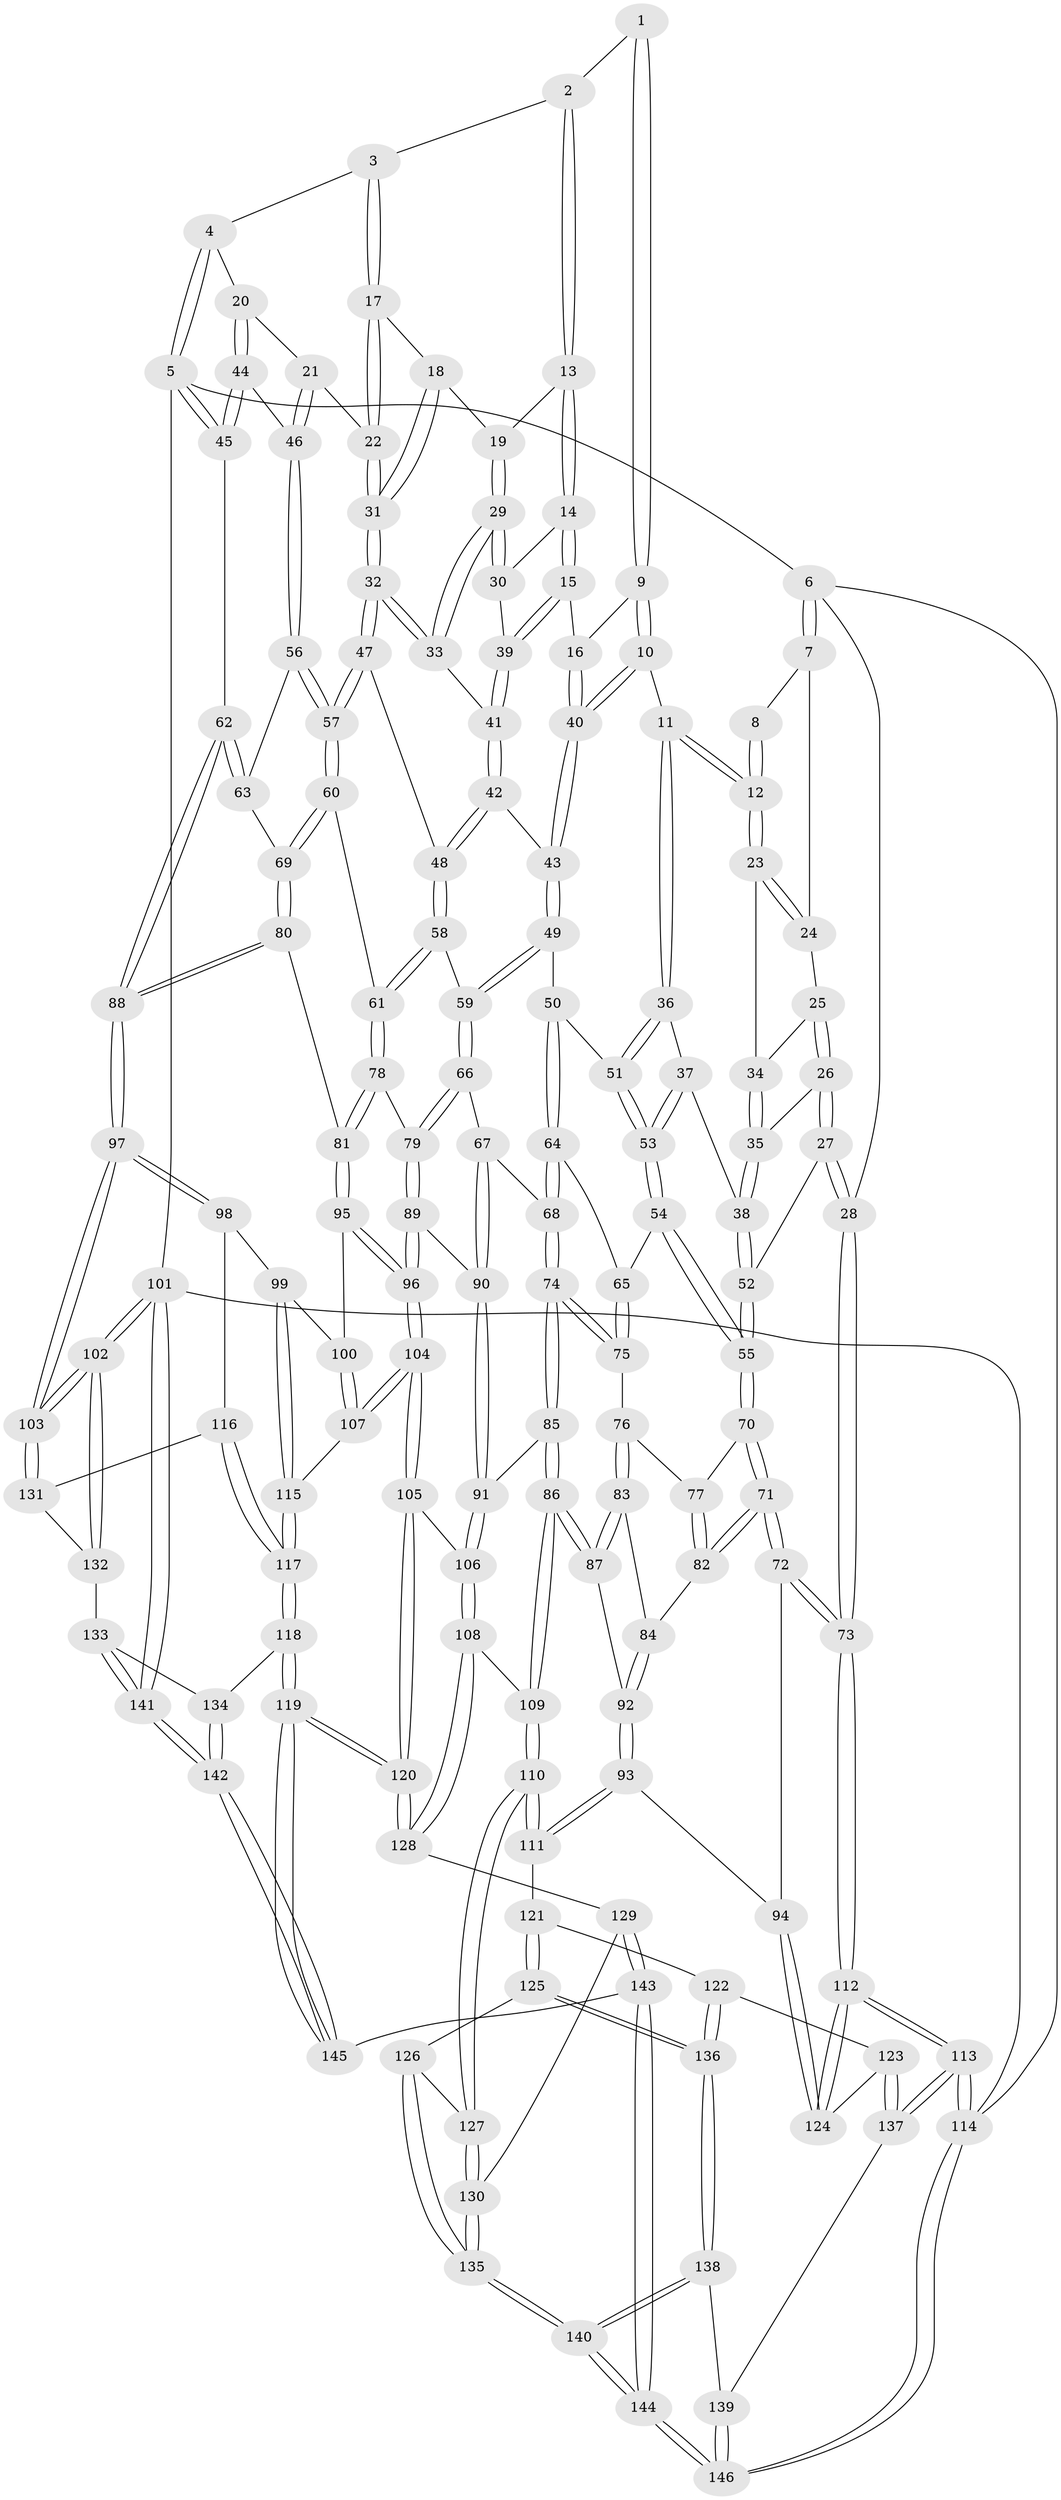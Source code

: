// Generated by graph-tools (version 1.1) at 2025/17/03/09/25 04:17:04]
// undirected, 146 vertices, 362 edges
graph export_dot {
graph [start="1"]
  node [color=gray90,style=filled];
  1 [pos="+0.5162727291207877+0"];
  2 [pos="+0.6121956745079049+0"];
  3 [pos="+0.6535468465458266+0"];
  4 [pos="+0.8409412401067656+0"];
  5 [pos="+1+0"];
  6 [pos="+0+0"];
  7 [pos="+0+0"];
  8 [pos="+0.3780176416021433+0"];
  9 [pos="+0.4867813519958595+0"];
  10 [pos="+0.39931438284652543+0.09760804573187314"];
  11 [pos="+0.3332623637376889+0.10748577285047548"];
  12 [pos="+0.3193703718896087+0.088312476007488"];
  13 [pos="+0.614725193196579+0.032122676589198096"];
  14 [pos="+0.5672735330580995+0.10132182301544036"];
  15 [pos="+0.5356807388534051+0.10657881649172156"];
  16 [pos="+0.5141537722364975+0.1080210700250689"];
  17 [pos="+0.7043639180163709+0.08473977457365302"];
  18 [pos="+0.6398606601277248+0.0667961770901784"];
  19 [pos="+0.628220798067785+0.0550649766097274"];
  20 [pos="+0.8567916319075968+0.03233814095159544"];
  21 [pos="+0.8317809646475005+0.07353260613154937"];
  22 [pos="+0.7381980842092575+0.13162392096684386"];
  23 [pos="+0.2828459344173519+0.07715064688951831"];
  24 [pos="+0.05483333604235943+0"];
  25 [pos="+0.10853203015384015+0.005896213619331901"];
  26 [pos="+0.11509272904486977+0.0986265527221949"];
  27 [pos="+0.037583873334056384+0.22051650665228212"];
  28 [pos="+0+0.27838733263840676"];
  29 [pos="+0.6171211107483817+0.13914988146896276"];
  30 [pos="+0.5831320704302079+0.11892490673912494"];
  31 [pos="+0.6919519945538898+0.1984422680595524"];
  32 [pos="+0.6915279528379261+0.19938063767710662"];
  33 [pos="+0.622666478688838+0.14590500093253608"];
  34 [pos="+0.23695981107596972+0.09249233506025303"];
  35 [pos="+0.19312750444009608+0.14702253075690894"];
  36 [pos="+0.31878954169484003+0.16602816424082867"];
  37 [pos="+0.21923186935372146+0.1598659755213392"];
  38 [pos="+0.19609385997371967+0.15301650096676478"];
  39 [pos="+0.5683631258380153+0.1579895031213908"];
  40 [pos="+0.4782972671686643+0.15369412839833993"];
  41 [pos="+0.5680195820403016+0.1634399425500552"];
  42 [pos="+0.5477335756390772+0.19564775712730068"];
  43 [pos="+0.48432464027960537+0.20327767471248087"];
  44 [pos="+1+0.1851817255392504"];
  45 [pos="+1+0.2463738519750619"];
  46 [pos="+0.8585175160732832+0.22361188241014013"];
  47 [pos="+0.6905710109013673+0.21434161851183597"];
  48 [pos="+0.672151198376193+0.22848412963693765"];
  49 [pos="+0.46737968621108333+0.24202346448974146"];
  50 [pos="+0.4402433625865446+0.2565210274620549"];
  51 [pos="+0.3250325777947228+0.20243397715646727"];
  52 [pos="+0.16059781671736825+0.27368138257176877"];
  53 [pos="+0.2620521734037075+0.27613834033786155"];
  54 [pos="+0.2528233768769923+0.2896862835476804"];
  55 [pos="+0.1971797733001033+0.3144512049675614"];
  56 [pos="+0.8349103008886662+0.25751410955577636"];
  57 [pos="+0.800198828665552+0.2818396569192069"];
  58 [pos="+0.6487325964121489+0.2667146358323733"];
  59 [pos="+0.5749742387260522+0.32317198312765577"];
  60 [pos="+0.8016560562168856+0.3099428597113197"];
  61 [pos="+0.697219237963574+0.3742106724367844"];
  62 [pos="+1+0.27374217382552973"];
  63 [pos="+0.94778579693565+0.30919411873258956"];
  64 [pos="+0.4354306678528491+0.2692269528770361"];
  65 [pos="+0.3180086568560558+0.32426664502719604"];
  66 [pos="+0.5690364039475291+0.39699153575260077"];
  67 [pos="+0.524301503622411+0.4159443945358751"];
  68 [pos="+0.42242779388814883+0.42714560924048794"];
  69 [pos="+0.8419731012416779+0.3994082895179407"];
  70 [pos="+0.1932122258231086+0.33554193207637206"];
  71 [pos="+0+0.5379836228707878"];
  72 [pos="+0+0.5544664494918805"];
  73 [pos="+0+0.5530912664957539"];
  74 [pos="+0.4157293143044883+0.43280803725087835"];
  75 [pos="+0.37203986507182174+0.4114657024483543"];
  76 [pos="+0.25693777265609885+0.41651101873976426"];
  77 [pos="+0.2194490738928248+0.38493092042760907"];
  78 [pos="+0.6705679085876397+0.4489397817168788"];
  79 [pos="+0.6562426305867515+0.4566668323919411"];
  80 [pos="+0.8473943460052958+0.4404144989966846"];
  81 [pos="+0.840537765837005+0.4527059009068141"];
  82 [pos="+0.17643778857496248+0.489663133785237"];
  83 [pos="+0.2631365188226777+0.4810657394904772"];
  84 [pos="+0.19345854222650638+0.4991465295062619"];
  85 [pos="+0.39328537748350006+0.5510055249033455"];
  86 [pos="+0.35060725708421897+0.5735478251328335"];
  87 [pos="+0.3328250884888194+0.5706255906493929"];
  88 [pos="+1+0.3972208134940326"];
  89 [pos="+0.6465119041218316+0.5301573521519848"];
  90 [pos="+0.5366083979857104+0.5162897005743631"];
  91 [pos="+0.45806082373760665+0.5839672182203524"];
  92 [pos="+0.23528630450378735+0.5950721804465421"];
  93 [pos="+0.13373806208781389+0.6657375670974889"];
  94 [pos="+0.08880667859266102+0.6552844489577305"];
  95 [pos="+0.846732697251948+0.5224300894209915"];
  96 [pos="+0.6578113261704464+0.605809042453375"];
  97 [pos="+1+0.6663075896462256"];
  98 [pos="+0.9511484694528723+0.6288483320483281"];
  99 [pos="+0.9487027461834889+0.6278100324773518"];
  100 [pos="+0.8604706392085664+0.5442791288576502"];
  101 [pos="+1+1"];
  102 [pos="+1+1"];
  103 [pos="+1+0.7068193780277091"];
  104 [pos="+0.6429477063197978+0.664042073934349"];
  105 [pos="+0.624148277686266+0.6770167158884568"];
  106 [pos="+0.5515582781370476+0.6773971154181132"];
  107 [pos="+0.7393497128188232+0.6942567398487564"];
  108 [pos="+0.4830418026937963+0.746078790550671"];
  109 [pos="+0.3393605144060494+0.751733686433289"];
  110 [pos="+0.3327336290601678+0.758476086651696"];
  111 [pos="+0.16449030716444543+0.7006924153679314"];
  112 [pos="+0+0.9485510735544684"];
  113 [pos="+0+0.996248098240347"];
  114 [pos="+0+1"];
  115 [pos="+0.7626560860698631+0.7087005256157687"];
  116 [pos="+0.8462111790621968+0.796248886757449"];
  117 [pos="+0.811897210744659+0.797103980891222"];
  118 [pos="+0.7626976586073781+0.8797439613429909"];
  119 [pos="+0.6736046703785574+0.9204543456096982"];
  120 [pos="+0.6455914198768855+0.8841826479354413"];
  121 [pos="+0.16860041111834187+0.7492332754464535"];
  122 [pos="+0.14354110884664986+0.8547255215063219"];
  123 [pos="+0.13097759661796585+0.8626015940660222"];
  124 [pos="+0.08686360740566199+0.8430763500325202"];
  125 [pos="+0.25049030628907343+0.8623070468073802"];
  126 [pos="+0.319283640137431+0.7950104308989518"];
  127 [pos="+0.33256127000990493+0.7596692619356912"];
  128 [pos="+0.4927013547046771+0.8658784772765992"];
  129 [pos="+0.47066452108792073+0.8875641031595686"];
  130 [pos="+0.46030351724548935+0.8900047464055125"];
  131 [pos="+0.8859140711150556+0.8139629778646197"];
  132 [pos="+0.9023965271411609+0.8682118631759679"];
  133 [pos="+0.8756170858149994+0.915968514160139"];
  134 [pos="+0.7983187152591724+0.9014611269980861"];
  135 [pos="+0.38687106457532594+0.9337496653174188"];
  136 [pos="+0.24822303164847936+0.8665578044737596"];
  137 [pos="+0.12801403084472882+0.9110855820814223"];
  138 [pos="+0.2580375099516862+0.9661609620365643"];
  139 [pos="+0.13796438040188447+0.9350937667195736"];
  140 [pos="+0.3141739945056639+1"];
  141 [pos="+1+1"];
  142 [pos="+1+1"];
  143 [pos="+0.6028571410279654+1"];
  144 [pos="+0.3231440129217493+1"];
  145 [pos="+0.6390406015775546+1"];
  146 [pos="+0+1"];
  1 -- 2;
  1 -- 9;
  1 -- 9;
  2 -- 3;
  2 -- 13;
  2 -- 13;
  3 -- 4;
  3 -- 17;
  3 -- 17;
  4 -- 5;
  4 -- 5;
  4 -- 20;
  5 -- 6;
  5 -- 45;
  5 -- 45;
  5 -- 101;
  6 -- 7;
  6 -- 7;
  6 -- 28;
  6 -- 114;
  7 -- 8;
  7 -- 24;
  8 -- 12;
  8 -- 12;
  9 -- 10;
  9 -- 10;
  9 -- 16;
  10 -- 11;
  10 -- 40;
  10 -- 40;
  11 -- 12;
  11 -- 12;
  11 -- 36;
  11 -- 36;
  12 -- 23;
  12 -- 23;
  13 -- 14;
  13 -- 14;
  13 -- 19;
  14 -- 15;
  14 -- 15;
  14 -- 30;
  15 -- 16;
  15 -- 39;
  15 -- 39;
  16 -- 40;
  16 -- 40;
  17 -- 18;
  17 -- 22;
  17 -- 22;
  18 -- 19;
  18 -- 31;
  18 -- 31;
  19 -- 29;
  19 -- 29;
  20 -- 21;
  20 -- 44;
  20 -- 44;
  21 -- 22;
  21 -- 46;
  21 -- 46;
  22 -- 31;
  22 -- 31;
  23 -- 24;
  23 -- 24;
  23 -- 34;
  24 -- 25;
  25 -- 26;
  25 -- 26;
  25 -- 34;
  26 -- 27;
  26 -- 27;
  26 -- 35;
  27 -- 28;
  27 -- 28;
  27 -- 52;
  28 -- 73;
  28 -- 73;
  29 -- 30;
  29 -- 30;
  29 -- 33;
  29 -- 33;
  30 -- 39;
  31 -- 32;
  31 -- 32;
  32 -- 33;
  32 -- 33;
  32 -- 47;
  32 -- 47;
  33 -- 41;
  34 -- 35;
  34 -- 35;
  35 -- 38;
  35 -- 38;
  36 -- 37;
  36 -- 51;
  36 -- 51;
  37 -- 38;
  37 -- 53;
  37 -- 53;
  38 -- 52;
  38 -- 52;
  39 -- 41;
  39 -- 41;
  40 -- 43;
  40 -- 43;
  41 -- 42;
  41 -- 42;
  42 -- 43;
  42 -- 48;
  42 -- 48;
  43 -- 49;
  43 -- 49;
  44 -- 45;
  44 -- 45;
  44 -- 46;
  45 -- 62;
  46 -- 56;
  46 -- 56;
  47 -- 48;
  47 -- 57;
  47 -- 57;
  48 -- 58;
  48 -- 58;
  49 -- 50;
  49 -- 59;
  49 -- 59;
  50 -- 51;
  50 -- 64;
  50 -- 64;
  51 -- 53;
  51 -- 53;
  52 -- 55;
  52 -- 55;
  53 -- 54;
  53 -- 54;
  54 -- 55;
  54 -- 55;
  54 -- 65;
  55 -- 70;
  55 -- 70;
  56 -- 57;
  56 -- 57;
  56 -- 63;
  57 -- 60;
  57 -- 60;
  58 -- 59;
  58 -- 61;
  58 -- 61;
  59 -- 66;
  59 -- 66;
  60 -- 61;
  60 -- 69;
  60 -- 69;
  61 -- 78;
  61 -- 78;
  62 -- 63;
  62 -- 63;
  62 -- 88;
  62 -- 88;
  63 -- 69;
  64 -- 65;
  64 -- 68;
  64 -- 68;
  65 -- 75;
  65 -- 75;
  66 -- 67;
  66 -- 79;
  66 -- 79;
  67 -- 68;
  67 -- 90;
  67 -- 90;
  68 -- 74;
  68 -- 74;
  69 -- 80;
  69 -- 80;
  70 -- 71;
  70 -- 71;
  70 -- 77;
  71 -- 72;
  71 -- 72;
  71 -- 82;
  71 -- 82;
  72 -- 73;
  72 -- 73;
  72 -- 94;
  73 -- 112;
  73 -- 112;
  74 -- 75;
  74 -- 75;
  74 -- 85;
  74 -- 85;
  75 -- 76;
  76 -- 77;
  76 -- 83;
  76 -- 83;
  77 -- 82;
  77 -- 82;
  78 -- 79;
  78 -- 81;
  78 -- 81;
  79 -- 89;
  79 -- 89;
  80 -- 81;
  80 -- 88;
  80 -- 88;
  81 -- 95;
  81 -- 95;
  82 -- 84;
  83 -- 84;
  83 -- 87;
  83 -- 87;
  84 -- 92;
  84 -- 92;
  85 -- 86;
  85 -- 86;
  85 -- 91;
  86 -- 87;
  86 -- 87;
  86 -- 109;
  86 -- 109;
  87 -- 92;
  88 -- 97;
  88 -- 97;
  89 -- 90;
  89 -- 96;
  89 -- 96;
  90 -- 91;
  90 -- 91;
  91 -- 106;
  91 -- 106;
  92 -- 93;
  92 -- 93;
  93 -- 94;
  93 -- 111;
  93 -- 111;
  94 -- 124;
  94 -- 124;
  95 -- 96;
  95 -- 96;
  95 -- 100;
  96 -- 104;
  96 -- 104;
  97 -- 98;
  97 -- 98;
  97 -- 103;
  97 -- 103;
  98 -- 99;
  98 -- 116;
  99 -- 100;
  99 -- 115;
  99 -- 115;
  100 -- 107;
  100 -- 107;
  101 -- 102;
  101 -- 102;
  101 -- 141;
  101 -- 141;
  101 -- 114;
  102 -- 103;
  102 -- 103;
  102 -- 132;
  102 -- 132;
  103 -- 131;
  103 -- 131;
  104 -- 105;
  104 -- 105;
  104 -- 107;
  104 -- 107;
  105 -- 106;
  105 -- 120;
  105 -- 120;
  106 -- 108;
  106 -- 108;
  107 -- 115;
  108 -- 109;
  108 -- 128;
  108 -- 128;
  109 -- 110;
  109 -- 110;
  110 -- 111;
  110 -- 111;
  110 -- 127;
  110 -- 127;
  111 -- 121;
  112 -- 113;
  112 -- 113;
  112 -- 124;
  112 -- 124;
  113 -- 114;
  113 -- 114;
  113 -- 137;
  113 -- 137;
  114 -- 146;
  114 -- 146;
  115 -- 117;
  115 -- 117;
  116 -- 117;
  116 -- 117;
  116 -- 131;
  117 -- 118;
  117 -- 118;
  118 -- 119;
  118 -- 119;
  118 -- 134;
  119 -- 120;
  119 -- 120;
  119 -- 145;
  119 -- 145;
  120 -- 128;
  120 -- 128;
  121 -- 122;
  121 -- 125;
  121 -- 125;
  122 -- 123;
  122 -- 136;
  122 -- 136;
  123 -- 124;
  123 -- 137;
  123 -- 137;
  125 -- 126;
  125 -- 136;
  125 -- 136;
  126 -- 127;
  126 -- 135;
  126 -- 135;
  127 -- 130;
  127 -- 130;
  128 -- 129;
  129 -- 130;
  129 -- 143;
  129 -- 143;
  130 -- 135;
  130 -- 135;
  131 -- 132;
  132 -- 133;
  133 -- 134;
  133 -- 141;
  133 -- 141;
  134 -- 142;
  134 -- 142;
  135 -- 140;
  135 -- 140;
  136 -- 138;
  136 -- 138;
  137 -- 139;
  138 -- 139;
  138 -- 140;
  138 -- 140;
  139 -- 146;
  139 -- 146;
  140 -- 144;
  140 -- 144;
  141 -- 142;
  141 -- 142;
  142 -- 145;
  142 -- 145;
  143 -- 144;
  143 -- 144;
  143 -- 145;
  144 -- 146;
  144 -- 146;
}
